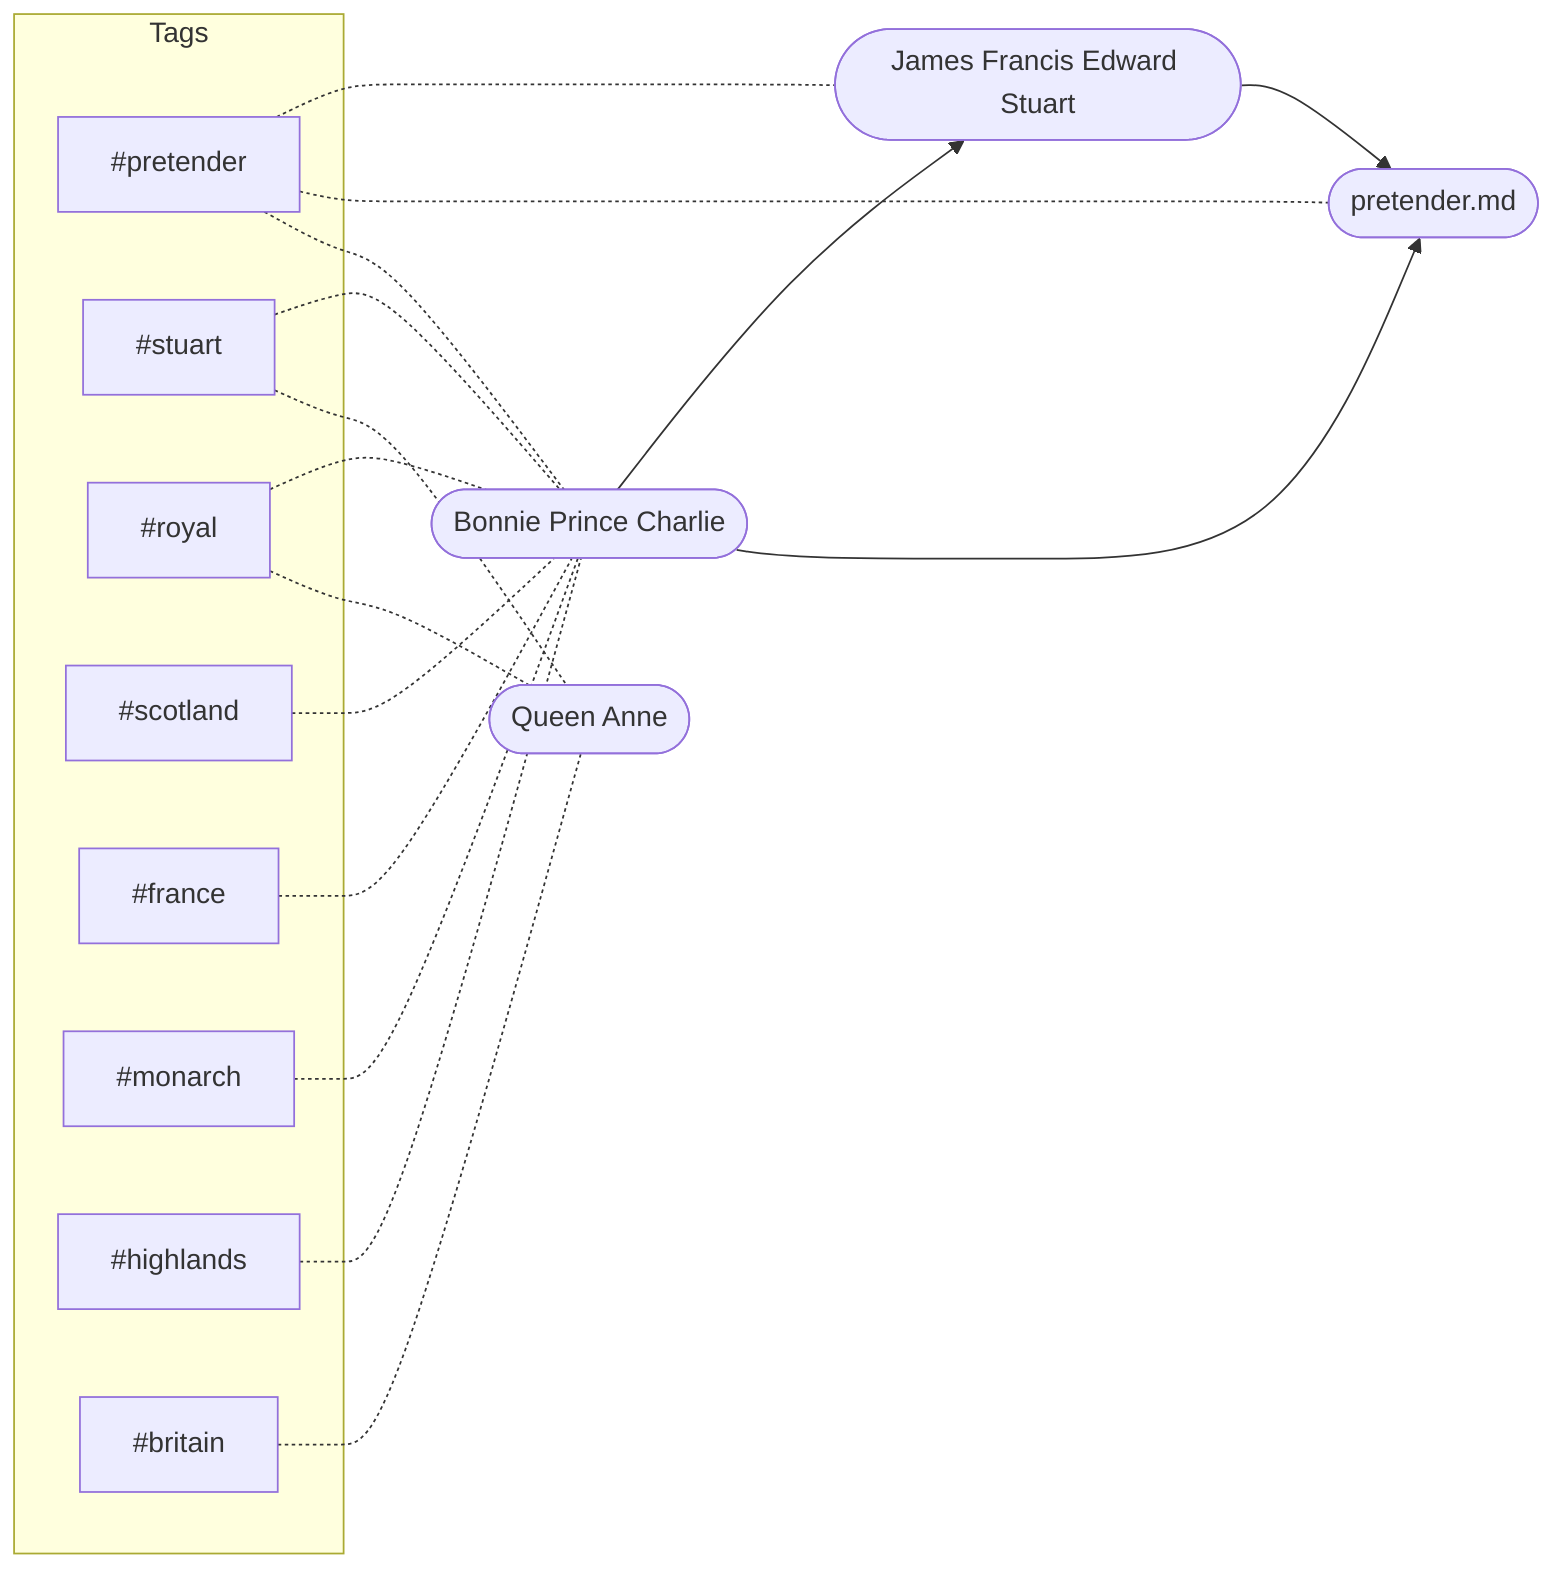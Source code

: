 flowchart LR;

	'james-stuart.md'(["James Francis Edward Stuart"]) --> 'pretender.md'
	tags_pretender[#pretender] -.- 'james-stuart.md'(["James Francis Edward Stuart"])

	tags_pretender[#pretender] -.- 'pretender.md'(["pretender.md"])

	'prince-charlie.md'(["Bonnie Prince Charlie"]) --> 'james-stuart.md'
	'prince-charlie.md'(["Bonnie Prince Charlie"]) --> 'pretender.md'
	tags_stuart[#stuart] -.- 'prince-charlie.md'(["Bonnie Prince Charlie"])
	tags_royal[#royal] -.- 'prince-charlie.md'(["Bonnie Prince Charlie"])
	tags_scotland[#scotland] -.- 'prince-charlie.md'(["Bonnie Prince Charlie"])
	tags_france[#france] -.- 'prince-charlie.md'(["Bonnie Prince Charlie"])
	tags_monarch[#monarch] -.- 'prince-charlie.md'(["Bonnie Prince Charlie"])
	tags_highlands[#highlands] -.- 'prince-charlie.md'(["Bonnie Prince Charlie"])
	tags_pretender[#pretender] -.- 'prince-charlie.md'(["Bonnie Prince Charlie"])

	tags_stuart[#stuart] -.- 'queen-anne.md'(["Queen Anne"])
	tags_royal[#royal] -.- 'queen-anne.md'(["Queen Anne"])
	tags_britain[#britain] -.- 'queen-anne.md'(["Queen Anne"])


subgraph Tags
		tags_pretender[#pretender]
		tags_pretender[#pretender]
		tags_stuart[#stuart]
		tags_royal[#royal]
		tags_scotland[#scotland]
		tags_france[#france]
		tags_monarch[#monarch]
		tags_highlands[#highlands]
		tags_pretender[#pretender]
		tags_stuart[#stuart]
		tags_royal[#royal]
		tags_britain[#britain]
end